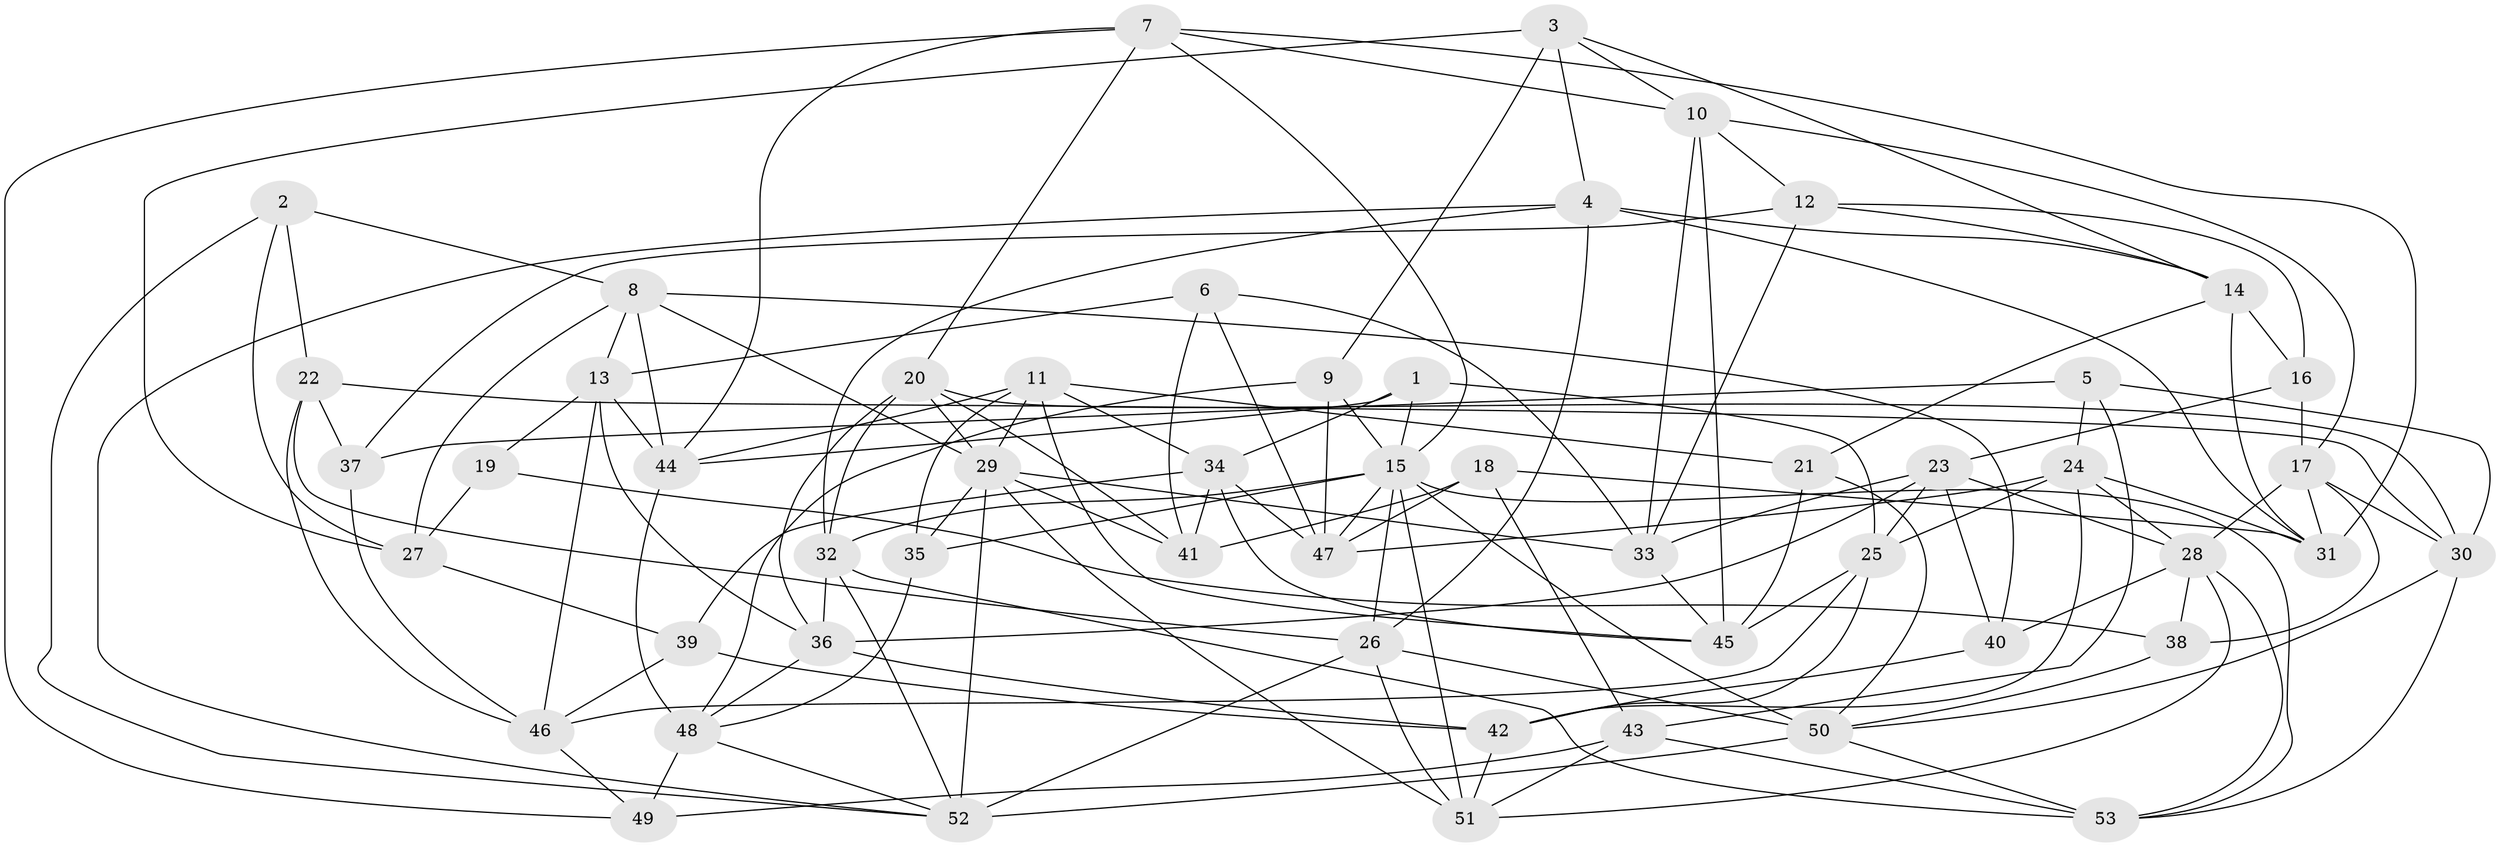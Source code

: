 // original degree distribution, {4: 1.0}
// Generated by graph-tools (version 1.1) at 2025/03/03/09/25 03:03:10]
// undirected, 53 vertices, 145 edges
graph export_dot {
graph [start="1"]
  node [color=gray90,style=filled];
  1;
  2;
  3;
  4;
  5;
  6;
  7;
  8;
  9;
  10;
  11;
  12;
  13;
  14;
  15;
  16;
  17;
  18;
  19;
  20;
  21;
  22;
  23;
  24;
  25;
  26;
  27;
  28;
  29;
  30;
  31;
  32;
  33;
  34;
  35;
  36;
  37;
  38;
  39;
  40;
  41;
  42;
  43;
  44;
  45;
  46;
  47;
  48;
  49;
  50;
  51;
  52;
  53;
  1 -- 15 [weight=1.0];
  1 -- 25 [weight=1.0];
  1 -- 34 [weight=1.0];
  1 -- 44 [weight=1.0];
  2 -- 8 [weight=1.0];
  2 -- 22 [weight=1.0];
  2 -- 27 [weight=1.0];
  2 -- 52 [weight=1.0];
  3 -- 4 [weight=1.0];
  3 -- 9 [weight=1.0];
  3 -- 10 [weight=1.0];
  3 -- 14 [weight=1.0];
  3 -- 27 [weight=2.0];
  4 -- 14 [weight=1.0];
  4 -- 26 [weight=1.0];
  4 -- 31 [weight=1.0];
  4 -- 32 [weight=1.0];
  4 -- 52 [weight=1.0];
  5 -- 24 [weight=1.0];
  5 -- 30 [weight=1.0];
  5 -- 37 [weight=1.0];
  5 -- 43 [weight=1.0];
  6 -- 13 [weight=1.0];
  6 -- 33 [weight=1.0];
  6 -- 41 [weight=1.0];
  6 -- 47 [weight=1.0];
  7 -- 10 [weight=1.0];
  7 -- 15 [weight=1.0];
  7 -- 20 [weight=1.0];
  7 -- 31 [weight=1.0];
  7 -- 44 [weight=1.0];
  7 -- 49 [weight=1.0];
  8 -- 13 [weight=1.0];
  8 -- 27 [weight=1.0];
  8 -- 29 [weight=1.0];
  8 -- 40 [weight=1.0];
  8 -- 44 [weight=1.0];
  9 -- 15 [weight=1.0];
  9 -- 47 [weight=1.0];
  9 -- 48 [weight=1.0];
  10 -- 12 [weight=1.0];
  10 -- 17 [weight=1.0];
  10 -- 33 [weight=1.0];
  10 -- 45 [weight=1.0];
  11 -- 21 [weight=1.0];
  11 -- 29 [weight=1.0];
  11 -- 34 [weight=1.0];
  11 -- 35 [weight=1.0];
  11 -- 44 [weight=1.0];
  11 -- 45 [weight=1.0];
  12 -- 14 [weight=1.0];
  12 -- 16 [weight=1.0];
  12 -- 33 [weight=1.0];
  12 -- 37 [weight=2.0];
  13 -- 19 [weight=1.0];
  13 -- 36 [weight=1.0];
  13 -- 44 [weight=1.0];
  13 -- 46 [weight=1.0];
  14 -- 16 [weight=1.0];
  14 -- 21 [weight=1.0];
  14 -- 31 [weight=1.0];
  15 -- 26 [weight=1.0];
  15 -- 32 [weight=1.0];
  15 -- 35 [weight=1.0];
  15 -- 47 [weight=1.0];
  15 -- 50 [weight=1.0];
  15 -- 51 [weight=1.0];
  15 -- 53 [weight=1.0];
  16 -- 17 [weight=1.0];
  16 -- 23 [weight=1.0];
  17 -- 28 [weight=1.0];
  17 -- 30 [weight=1.0];
  17 -- 31 [weight=1.0];
  17 -- 38 [weight=1.0];
  18 -- 31 [weight=1.0];
  18 -- 41 [weight=2.0];
  18 -- 43 [weight=2.0];
  18 -- 47 [weight=1.0];
  19 -- 27 [weight=1.0];
  19 -- 38 [weight=2.0];
  20 -- 29 [weight=1.0];
  20 -- 30 [weight=1.0];
  20 -- 32 [weight=1.0];
  20 -- 36 [weight=1.0];
  20 -- 41 [weight=1.0];
  21 -- 45 [weight=1.0];
  21 -- 50 [weight=1.0];
  22 -- 26 [weight=1.0];
  22 -- 30 [weight=1.0];
  22 -- 37 [weight=2.0];
  22 -- 46 [weight=1.0];
  23 -- 25 [weight=1.0];
  23 -- 28 [weight=1.0];
  23 -- 33 [weight=1.0];
  23 -- 36 [weight=1.0];
  23 -- 40 [weight=1.0];
  24 -- 25 [weight=1.0];
  24 -- 28 [weight=1.0];
  24 -- 31 [weight=1.0];
  24 -- 42 [weight=1.0];
  24 -- 47 [weight=1.0];
  25 -- 42 [weight=1.0];
  25 -- 45 [weight=1.0];
  25 -- 46 [weight=1.0];
  26 -- 50 [weight=1.0];
  26 -- 51 [weight=1.0];
  26 -- 52 [weight=1.0];
  27 -- 39 [weight=1.0];
  28 -- 38 [weight=2.0];
  28 -- 40 [weight=1.0];
  28 -- 51 [weight=1.0];
  28 -- 53 [weight=1.0];
  29 -- 33 [weight=1.0];
  29 -- 35 [weight=1.0];
  29 -- 41 [weight=1.0];
  29 -- 51 [weight=1.0];
  29 -- 52 [weight=1.0];
  30 -- 50 [weight=1.0];
  30 -- 53 [weight=1.0];
  32 -- 36 [weight=1.0];
  32 -- 52 [weight=1.0];
  32 -- 53 [weight=1.0];
  33 -- 45 [weight=1.0];
  34 -- 39 [weight=1.0];
  34 -- 41 [weight=1.0];
  34 -- 45 [weight=1.0];
  34 -- 47 [weight=1.0];
  35 -- 48 [weight=1.0];
  36 -- 42 [weight=1.0];
  36 -- 48 [weight=1.0];
  37 -- 46 [weight=1.0];
  38 -- 50 [weight=1.0];
  39 -- 42 [weight=1.0];
  39 -- 46 [weight=1.0];
  40 -- 42 [weight=1.0];
  42 -- 51 [weight=1.0];
  43 -- 49 [weight=1.0];
  43 -- 51 [weight=1.0];
  43 -- 53 [weight=1.0];
  44 -- 48 [weight=3.0];
  46 -- 49 [weight=1.0];
  48 -- 49 [weight=1.0];
  48 -- 52 [weight=1.0];
  50 -- 52 [weight=2.0];
  50 -- 53 [weight=1.0];
}
